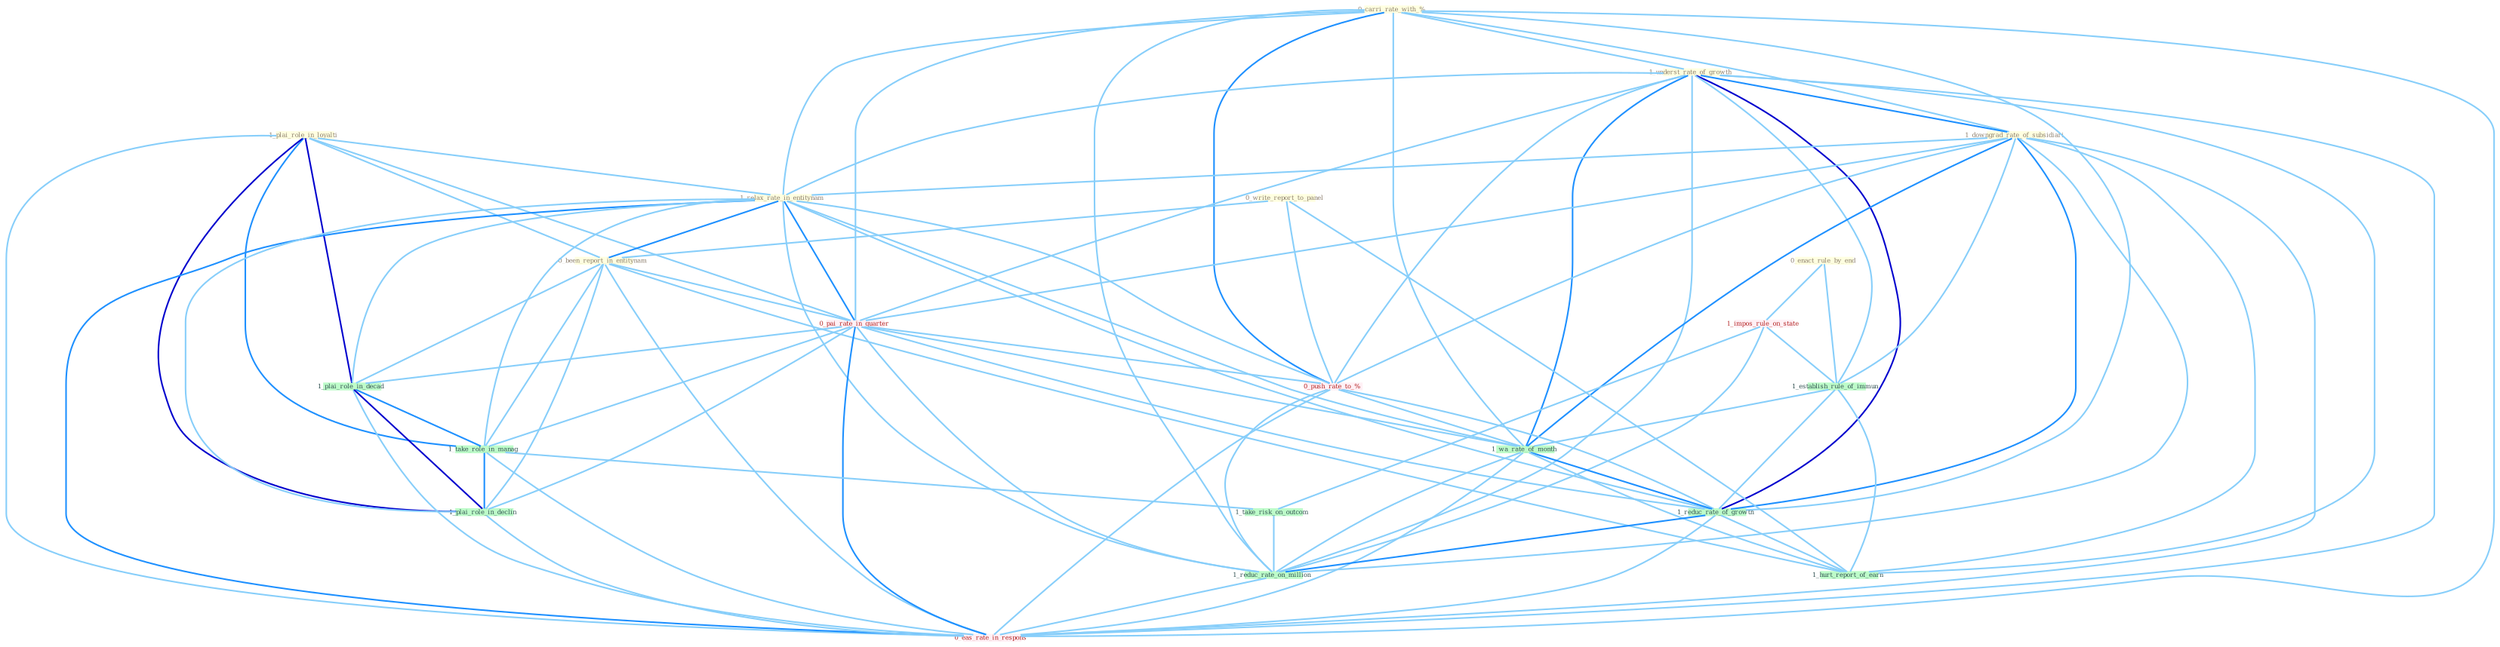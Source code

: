 Graph G{ 
    node
    [shape=polygon,style=filled,width=.5,height=.06,color="#BDFCC9",fixedsize=true,fontsize=4,
    fontcolor="#2f4f4f"];
    {node
    [color="#ffffe0", fontcolor="#8b7d6b"] "0_carri_rate_with_% " "1_underst_rate_of_growth " "1_plai_role_in_loyalti " "1_downgrad_rate_of_subsidiari " "1_relax_rate_in_entitynam " "0_write_report_to_panel " "0_been_report_in_entitynam " "0_enact_rule_by_end "}
{node [color="#fff0f5", fontcolor="#b22222"] "1_impos_rule_on_state " "0_pai_rate_in_quarter " "0_push_rate_to_% " "0_eas_rate_in_respons "}
edge [color="#B0E2FF"];

	"0_carri_rate_with_% " -- "1_underst_rate_of_growth " [w="1", color="#87cefa" ];
	"0_carri_rate_with_% " -- "1_downgrad_rate_of_subsidiari " [w="1", color="#87cefa" ];
	"0_carri_rate_with_% " -- "1_relax_rate_in_entitynam " [w="1", color="#87cefa" ];
	"0_carri_rate_with_% " -- "0_pai_rate_in_quarter " [w="1", color="#87cefa" ];
	"0_carri_rate_with_% " -- "0_push_rate_to_% " [w="2", color="#1e90ff" , len=0.8];
	"0_carri_rate_with_% " -- "1_wa_rate_of_month " [w="1", color="#87cefa" ];
	"0_carri_rate_with_% " -- "1_reduc_rate_of_growth " [w="1", color="#87cefa" ];
	"0_carri_rate_with_% " -- "1_reduc_rate_on_million " [w="1", color="#87cefa" ];
	"0_carri_rate_with_% " -- "0_eas_rate_in_respons " [w="1", color="#87cefa" ];
	"1_underst_rate_of_growth " -- "1_downgrad_rate_of_subsidiari " [w="2", color="#1e90ff" , len=0.8];
	"1_underst_rate_of_growth " -- "1_relax_rate_in_entitynam " [w="1", color="#87cefa" ];
	"1_underst_rate_of_growth " -- "0_pai_rate_in_quarter " [w="1", color="#87cefa" ];
	"1_underst_rate_of_growth " -- "0_push_rate_to_% " [w="1", color="#87cefa" ];
	"1_underst_rate_of_growth " -- "1_establish_rule_of_immun " [w="1", color="#87cefa" ];
	"1_underst_rate_of_growth " -- "1_wa_rate_of_month " [w="2", color="#1e90ff" , len=0.8];
	"1_underst_rate_of_growth " -- "1_reduc_rate_of_growth " [w="3", color="#0000cd" , len=0.6];
	"1_underst_rate_of_growth " -- "1_reduc_rate_on_million " [w="1", color="#87cefa" ];
	"1_underst_rate_of_growth " -- "1_hurt_report_of_earn " [w="1", color="#87cefa" ];
	"1_underst_rate_of_growth " -- "0_eas_rate_in_respons " [w="1", color="#87cefa" ];
	"1_plai_role_in_loyalti " -- "1_relax_rate_in_entitynam " [w="1", color="#87cefa" ];
	"1_plai_role_in_loyalti " -- "0_been_report_in_entitynam " [w="1", color="#87cefa" ];
	"1_plai_role_in_loyalti " -- "0_pai_rate_in_quarter " [w="1", color="#87cefa" ];
	"1_plai_role_in_loyalti " -- "1_plai_role_in_decad " [w="3", color="#0000cd" , len=0.6];
	"1_plai_role_in_loyalti " -- "1_take_role_in_manag " [w="2", color="#1e90ff" , len=0.8];
	"1_plai_role_in_loyalti " -- "1_plai_role_in_declin " [w="3", color="#0000cd" , len=0.6];
	"1_plai_role_in_loyalti " -- "0_eas_rate_in_respons " [w="1", color="#87cefa" ];
	"1_downgrad_rate_of_subsidiari " -- "1_relax_rate_in_entitynam " [w="1", color="#87cefa" ];
	"1_downgrad_rate_of_subsidiari " -- "0_pai_rate_in_quarter " [w="1", color="#87cefa" ];
	"1_downgrad_rate_of_subsidiari " -- "0_push_rate_to_% " [w="1", color="#87cefa" ];
	"1_downgrad_rate_of_subsidiari " -- "1_establish_rule_of_immun " [w="1", color="#87cefa" ];
	"1_downgrad_rate_of_subsidiari " -- "1_wa_rate_of_month " [w="2", color="#1e90ff" , len=0.8];
	"1_downgrad_rate_of_subsidiari " -- "1_reduc_rate_of_growth " [w="2", color="#1e90ff" , len=0.8];
	"1_downgrad_rate_of_subsidiari " -- "1_reduc_rate_on_million " [w="1", color="#87cefa" ];
	"1_downgrad_rate_of_subsidiari " -- "1_hurt_report_of_earn " [w="1", color="#87cefa" ];
	"1_downgrad_rate_of_subsidiari " -- "0_eas_rate_in_respons " [w="1", color="#87cefa" ];
	"1_relax_rate_in_entitynam " -- "0_been_report_in_entitynam " [w="2", color="#1e90ff" , len=0.8];
	"1_relax_rate_in_entitynam " -- "0_pai_rate_in_quarter " [w="2", color="#1e90ff" , len=0.8];
	"1_relax_rate_in_entitynam " -- "0_push_rate_to_% " [w="1", color="#87cefa" ];
	"1_relax_rate_in_entitynam " -- "1_plai_role_in_decad " [w="1", color="#87cefa" ];
	"1_relax_rate_in_entitynam " -- "1_take_role_in_manag " [w="1", color="#87cefa" ];
	"1_relax_rate_in_entitynam " -- "1_plai_role_in_declin " [w="1", color="#87cefa" ];
	"1_relax_rate_in_entitynam " -- "1_wa_rate_of_month " [w="1", color="#87cefa" ];
	"1_relax_rate_in_entitynam " -- "1_reduc_rate_of_growth " [w="1", color="#87cefa" ];
	"1_relax_rate_in_entitynam " -- "1_reduc_rate_on_million " [w="1", color="#87cefa" ];
	"1_relax_rate_in_entitynam " -- "0_eas_rate_in_respons " [w="2", color="#1e90ff" , len=0.8];
	"0_write_report_to_panel " -- "0_been_report_in_entitynam " [w="1", color="#87cefa" ];
	"0_write_report_to_panel " -- "0_push_rate_to_% " [w="1", color="#87cefa" ];
	"0_write_report_to_panel " -- "1_hurt_report_of_earn " [w="1", color="#87cefa" ];
	"0_been_report_in_entitynam " -- "0_pai_rate_in_quarter " [w="1", color="#87cefa" ];
	"0_been_report_in_entitynam " -- "1_plai_role_in_decad " [w="1", color="#87cefa" ];
	"0_been_report_in_entitynam " -- "1_take_role_in_manag " [w="1", color="#87cefa" ];
	"0_been_report_in_entitynam " -- "1_plai_role_in_declin " [w="1", color="#87cefa" ];
	"0_been_report_in_entitynam " -- "1_hurt_report_of_earn " [w="1", color="#87cefa" ];
	"0_been_report_in_entitynam " -- "0_eas_rate_in_respons " [w="1", color="#87cefa" ];
	"0_enact_rule_by_end " -- "1_impos_rule_on_state " [w="1", color="#87cefa" ];
	"0_enact_rule_by_end " -- "1_establish_rule_of_immun " [w="1", color="#87cefa" ];
	"1_impos_rule_on_state " -- "1_take_risk_on_outcom " [w="1", color="#87cefa" ];
	"1_impos_rule_on_state " -- "1_establish_rule_of_immun " [w="1", color="#87cefa" ];
	"1_impos_rule_on_state " -- "1_reduc_rate_on_million " [w="1", color="#87cefa" ];
	"0_pai_rate_in_quarter " -- "0_push_rate_to_% " [w="1", color="#87cefa" ];
	"0_pai_rate_in_quarter " -- "1_plai_role_in_decad " [w="1", color="#87cefa" ];
	"0_pai_rate_in_quarter " -- "1_take_role_in_manag " [w="1", color="#87cefa" ];
	"0_pai_rate_in_quarter " -- "1_plai_role_in_declin " [w="1", color="#87cefa" ];
	"0_pai_rate_in_quarter " -- "1_wa_rate_of_month " [w="1", color="#87cefa" ];
	"0_pai_rate_in_quarter " -- "1_reduc_rate_of_growth " [w="1", color="#87cefa" ];
	"0_pai_rate_in_quarter " -- "1_reduc_rate_on_million " [w="1", color="#87cefa" ];
	"0_pai_rate_in_quarter " -- "0_eas_rate_in_respons " [w="2", color="#1e90ff" , len=0.8];
	"0_push_rate_to_% " -- "1_wa_rate_of_month " [w="1", color="#87cefa" ];
	"0_push_rate_to_% " -- "1_reduc_rate_of_growth " [w="1", color="#87cefa" ];
	"0_push_rate_to_% " -- "1_reduc_rate_on_million " [w="1", color="#87cefa" ];
	"0_push_rate_to_% " -- "0_eas_rate_in_respons " [w="1", color="#87cefa" ];
	"1_plai_role_in_decad " -- "1_take_role_in_manag " [w="2", color="#1e90ff" , len=0.8];
	"1_plai_role_in_decad " -- "1_plai_role_in_declin " [w="3", color="#0000cd" , len=0.6];
	"1_plai_role_in_decad " -- "0_eas_rate_in_respons " [w="1", color="#87cefa" ];
	"1_take_role_in_manag " -- "1_take_risk_on_outcom " [w="1", color="#87cefa" ];
	"1_take_role_in_manag " -- "1_plai_role_in_declin " [w="2", color="#1e90ff" , len=0.8];
	"1_take_role_in_manag " -- "0_eas_rate_in_respons " [w="1", color="#87cefa" ];
	"1_take_risk_on_outcom " -- "1_reduc_rate_on_million " [w="1", color="#87cefa" ];
	"1_establish_rule_of_immun " -- "1_wa_rate_of_month " [w="1", color="#87cefa" ];
	"1_establish_rule_of_immun " -- "1_reduc_rate_of_growth " [w="1", color="#87cefa" ];
	"1_establish_rule_of_immun " -- "1_hurt_report_of_earn " [w="1", color="#87cefa" ];
	"1_plai_role_in_declin " -- "0_eas_rate_in_respons " [w="1", color="#87cefa" ];
	"1_wa_rate_of_month " -- "1_reduc_rate_of_growth " [w="2", color="#1e90ff" , len=0.8];
	"1_wa_rate_of_month " -- "1_reduc_rate_on_million " [w="1", color="#87cefa" ];
	"1_wa_rate_of_month " -- "1_hurt_report_of_earn " [w="1", color="#87cefa" ];
	"1_wa_rate_of_month " -- "0_eas_rate_in_respons " [w="1", color="#87cefa" ];
	"1_reduc_rate_of_growth " -- "1_reduc_rate_on_million " [w="2", color="#1e90ff" , len=0.8];
	"1_reduc_rate_of_growth " -- "1_hurt_report_of_earn " [w="1", color="#87cefa" ];
	"1_reduc_rate_of_growth " -- "0_eas_rate_in_respons " [w="1", color="#87cefa" ];
	"1_reduc_rate_on_million " -- "0_eas_rate_in_respons " [w="1", color="#87cefa" ];
}